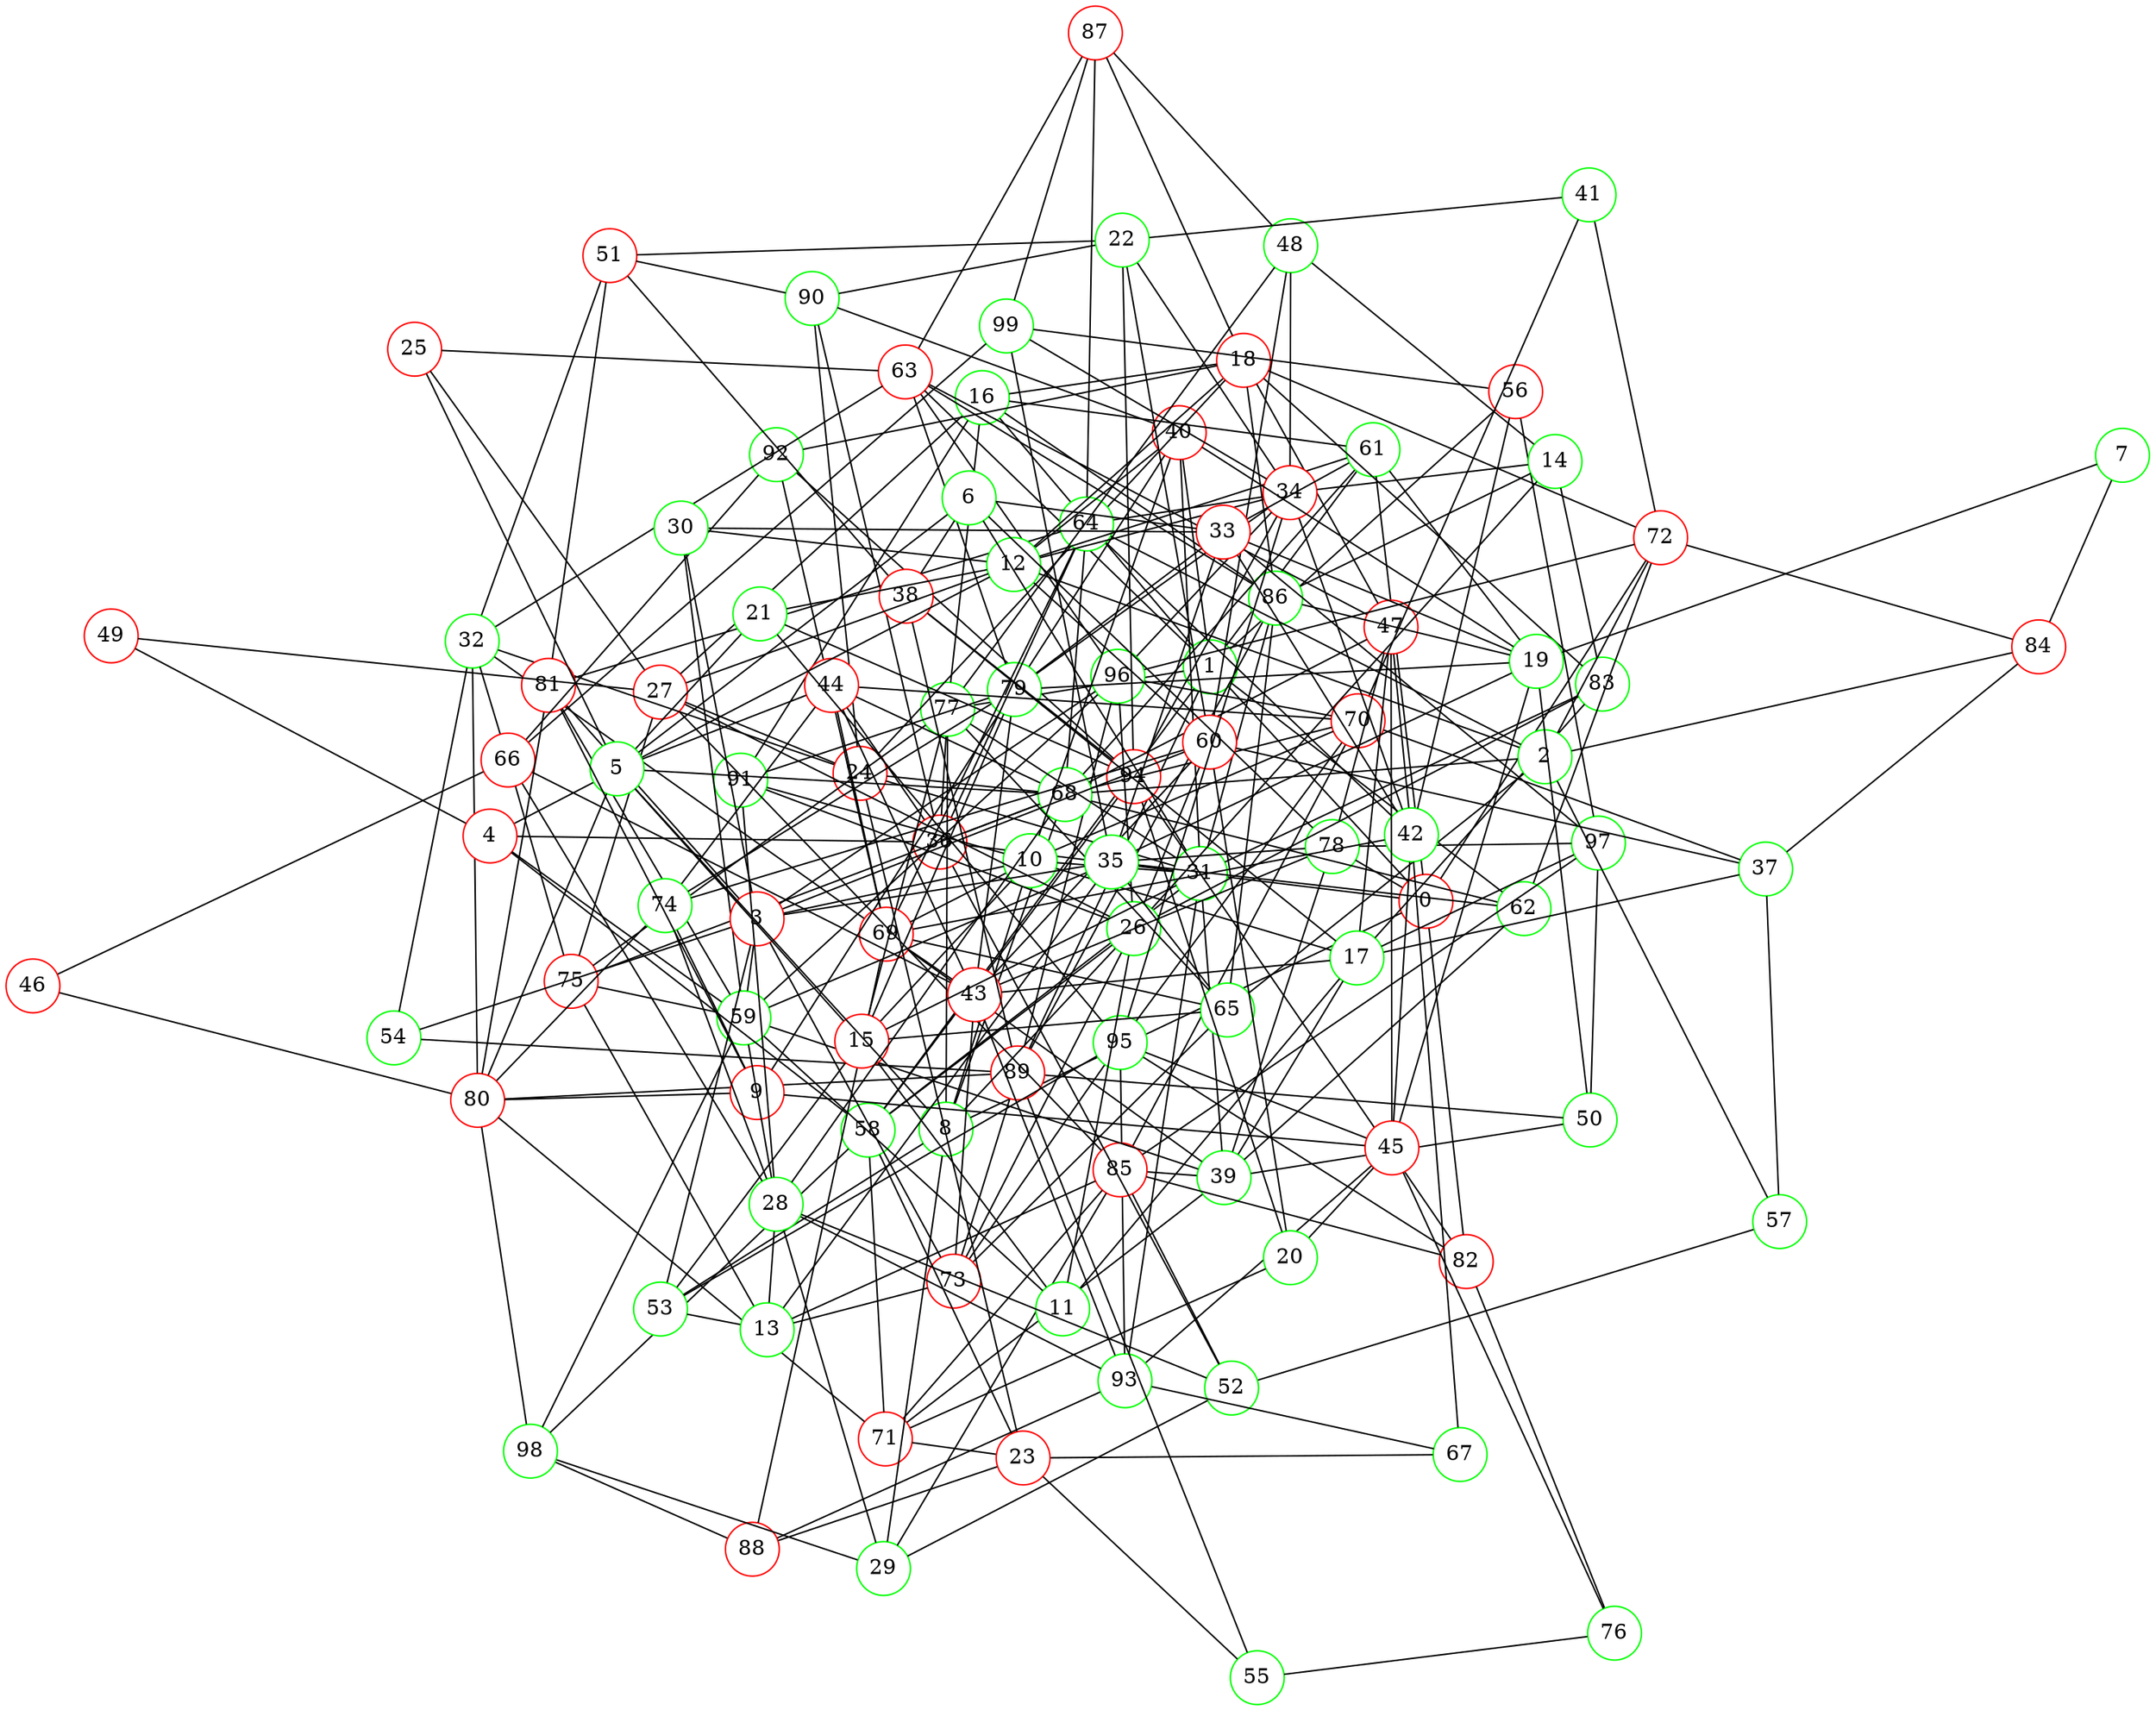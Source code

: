 graph {
graph ["layout"="fdp"]
node ["style"="filled","fillcolor"="white","fixedsize"="true","shape"="circle"]
"0" ["color"="red"]
"1" ["color"="green"]
"16" ["color"="green"]
"18" ["color"="red"]
"83" ["color"="green"]
"86" ["color"="green"]
"89" ["color"="red"]
"96" ["color"="green"]
"87" ["color"="red"]
"99" ["color"="green"]
"24" ["color"="red"]
"32" ["color"="green"]
"80" ["color"="red"]
"81" ["color"="red"]
"98" ["color"="green"]
"66" ["color"="red"]
"75" ["color"="red"]
"77" ["color"="green"]
"92" ["color"="green"]
"94" ["color"="red"]
"51" ["color"="red"]
"90" ["color"="green"]
"69" ["color"="red"]
"88" ["color"="red"]
"93" ["color"="green"]
"95" ["color"="green"]
"54" ["color"="green"]
"63" ["color"="red"]
"79" ["color"="green"]
"91" ["color"="green"]
"68" ["color"="green"]
"70" ["color"="red"]
"85" ["color"="red"]
"97" ["color"="green"]
"27" ["color"="red"]
"49" ["color"="red"]
"31" ["color"="green"]
"39" ["color"="green"]
"50" ["color"="green"]
"71" ["color"="red"]
"59" ["color"="green"]
"62" ["color"="green"]
"72" ["color"="red"]
"84" ["color"="red"]
"78" ["color"="green"]
"40" ["color"="red"]
"58" ["color"="green"]
"47" ["color"="red"]
"61" ["color"="green"]
"56" ["color"="red"]
"82" ["color"="red"]
"36" ["color"="red"]
"64" ["color"="green"]
"52" ["color"="green"]
"57" ["color"="green"]
"44" ["color"="red"]
"74" ["color"="green"]
"8" ["color"="green"]
"53" ["color"="green"]
"10" ["color"="green"]
"17" ["color"="green"]
"37" ["color"="green"]
"60" ["color"="red"]
"38" ["color"="red"]
"43" ["color"="red"]
"73" ["color"="red"]
"15" ["color"="red"]
"65" ["color"="green"]
"26" ["color"="green"]
"29" ["color"="green"]
"2" ["color"="green"]
"12" ["color"="green"]
"34" ["color"="red"]
"48" ["color"="green"]
"42" ["color"="green"]
"67" ["color"="green"]
"45" ["color"="red"]
"76" ["color"="green"]
"21" ["color"="green"]
"30" ["color"="green"]
"33" ["color"="red"]
"35" ["color"="green"]
"3" ["color"="red"]
"4" ["color"="red"]
"5" ["color"="green"]
"6" ["color"="green"]
"25" ["color"="red"]
"7" ["color"="green"]
"19" ["color"="green"]
"9" ["color"="red"]
"11" ["color"="green"]
"13" ["color"="green"]
"28" ["color"="green"]
"14" ["color"="green"]
"20" ["color"="green"]
"22" ["color"="green"]
"41" ["color"="green"]
"23" ["color"="red"]
"55" ["color"="green"]
"46" ["color"="red"]
"0" -- "1"
"0" -- "82"
"0" -- "36"
"0" -- "8"
"0" -- "72"
"0" -- "61"
"0" -- "78"
"1" -- "16"
"1" -- "40"
"1" -- "56"
"1" -- "89"
"1" -- "58"
"1" -- "61"
"1" -- "77"
"1" -- "62"
"1" -- "63"
"16" -- "18"
"16" -- "86"
"16" -- "27"
"16" -- "91"
"16" -- "61"
"16" -- "77"
"18" -- "83"
"18" -- "86"
"18" -- "87"
"18" -- "24"
"18" -- "72"
"18" -- "92"
"18" -- "47"
"86" -- "89"
"89" -- "96"
"87" -- "99"
"24" -- "32"
"24" -- "68"
"24" -- "90"
"24" -- "27"
"24" -- "31"
"32" -- "80"
"32" -- "66"
"32" -- "51"
"32" -- "69"
"32" -- "54"
"32" -- "63"
"80" -- "81"
"80" -- "98"
"80" -- "89"
"66" -- "99"
"66" -- "75"
"66" -- "92"
"75" -- "77"
"92" -- "94"
"51" -- "81"
"51" -- "90"
"69" -- "88"
"69" -- "92"
"88" -- "98"
"88" -- "93"
"93" -- "95"
"54" -- "89"
"63" -- "96"
"63" -- "86"
"63" -- "87"
"63" -- "79"
"79" -- "91"
"68" -- "70"
"68" -- "75"
"70" -- "96"
"70" -- "85"
"70" -- "95"
"85" -- "97"
"27" -- "49"
"27" -- "85"
"27" -- "75"
"31" -- "83"
"31" -- "86"
"31" -- "39"
"31" -- "40"
"31" -- "58"
"31" -- "77"
"31" -- "93"
"39" -- "50"
"39" -- "69"
"39" -- "85"
"39" -- "71"
"39" -- "59"
"39" -- "62"
"39" -- "78"
"50" -- "97"
"50" -- "89"
"71" -- "80"
"71" -- "85"
"59" -- "96"
"59" -- "81"
"59" -- "98"
"59" -- "75"
"62" -- "68"
"62" -- "72"
"72" -- "96"
"72" -- "84"
"78" -- "97"
"40" -- "90"
"40" -- "79"
"58" -- "98"
"58" -- "71"
"58" -- "94"
"47" -- "68"
"47" -- "78"
"47" -- "63"
"61" -- "68"
"56" -- "97"
"56" -- "99"
"82" -- "85"
"82" -- "94"
"82" -- "95"
"36" -- "64"
"36" -- "52"
"36" -- "68"
"36" -- "90"
"36" -- "44"
"36" -- "77"
"64" -- "81"
"64" -- "68"
"64" -- "69"
"64" -- "87"
"52" -- "85"
"52" -- "57"
"44" -- "68"
"44" -- "69"
"44" -- "70"
"44" -- "74"
"74" -- "80"
"74" -- "79"
"8" -- "68"
"8" -- "53"
"8" -- "10"
"8" -- "26"
"8" -- "29"
"8" -- "77"
"53" -- "95"
"10" -- "17"
"10" -- "69"
"10" -- "70"
"10" -- "40"
"10" -- "91"
"10" -- "15"
"10" -- "31"
"17" -- "97"
"17" -- "83"
"17" -- "37"
"17" -- "38"
"17" -- "39"
"17" -- "43"
"17" -- "47"
"37" -- "84"
"37" -- "70"
"37" -- "57"
"37" -- "60"
"60" -- "74"
"38" -- "51"
"38" -- "89"
"38" -- "94"
"43" -- "66"
"43" -- "69"
"43" -- "73"
"43" -- "44"
"43" -- "60"
"43" -- "93"
"43" -- "78"
"43" -- "79"
"73" -- "89"
"73" -- "95"
"15" -- "65"
"15" -- "53"
"15" -- "77"
"15" -- "31"
"15" -- "79"
"65" -- "69"
"65" -- "86"
"65" -- "73"
"65" -- "77"
"26" -- "96"
"26" -- "83"
"26" -- "73"
"26" -- "58"
"26" -- "27"
"26" -- "91"
"26" -- "60"
"29" -- "98"
"29" -- "52"
"29" -- "85"
"2" -- "64"
"2" -- "65"
"2" -- "68"
"2" -- "84"
"2" -- "72"
"2" -- "57"
"2" -- "12"
"12" -- "18"
"12" -- "34"
"12" -- "21"
"12" -- "40"
"12" -- "27"
"12" -- "60"
"12" -- "61"
"12" -- "30"
"34" -- "48"
"34" -- "64"
"34" -- "96"
"34" -- "99"
"34" -- "42"
"34" -- "94"
"34" -- "79"
"34" -- "95"
"48" -- "87"
"48" -- "60"
"48" -- "77"
"42" -- "64"
"42" -- "67"
"42" -- "69"
"42" -- "56"
"42" -- "45"
"42" -- "47"
"67" -- "93"
"45" -- "76"
"45" -- "93"
"45" -- "47"
"45" -- "95"
"76" -- "82"
"21" -- "94"
"21" -- "95"
"30" -- "33"
"30" -- "59"
"33" -- "97"
"33" -- "35"
"33" -- "42"
"33" -- "61"
"33" -- "79"
"35" -- "65"
"35" -- "99"
"35" -- "59"
"35" -- "62"
"35" -- "78"
"3" -- "96"
"3" -- "81"
"3" -- "35"
"3" -- "53"
"3" -- "54"
"3" -- "73"
"3" -- "10"
"3" -- "59"
"3" -- "60"
"3" -- "30"
"4" -- "49"
"4" -- "36"
"4" -- "58"
"4" -- "59"
"4" -- "12"
"5" -- "80"
"5" -- "68"
"5" -- "21"
"5" -- "6"
"5" -- "8"
"5" -- "25"
"5" -- "44"
"5" -- "15"
"6" -- "33"
"6" -- "38"
"6" -- "78"
"6" -- "31"
"25" -- "27"
"25" -- "63"
"7" -- "19"
"7" -- "84"
"19" -- "33"
"19" -- "50"
"19" -- "35"
"19" -- "86"
"19" -- "40"
"19" -- "45"
"19" -- "61"
"19" -- "79"
"9" -- "80"
"9" -- "81"
"9" -- "74"
"9" -- "45"
"9" -- "79"
"11" -- "17"
"11" -- "26"
"11" -- "59"
"11" -- "15"
"13" -- "35"
"13" -- "53"
"13" -- "85"
"13" -- "73"
"13" -- "75"
"13" -- "28"
"28" -- "66"
"28" -- "52"
"28" -- "68"
"28" -- "74"
"28" -- "59"
"28" -- "91"
"28" -- "29"
"28" -- "93"
"14" -- "48"
"14" -- "34"
"14" -- "83"
"14" -- "86"
"14" -- "26"
"20" -- "71"
"20" -- "60"
"20" -- "45"
"20" -- "94"
"22" -- "34"
"22" -- "51"
"22" -- "41"
"22" -- "90"
"22" -- "60"
"22" -- "94"
"41" -- "70"
"41" -- "72"
"23" -- "67"
"23" -- "55"
"23" -- "71"
"23" -- "24"
"23" -- "88"
"23" -- "58"
"55" -- "89"
"55" -- "76"
"46" -- "80"
"46" -- "66"
}